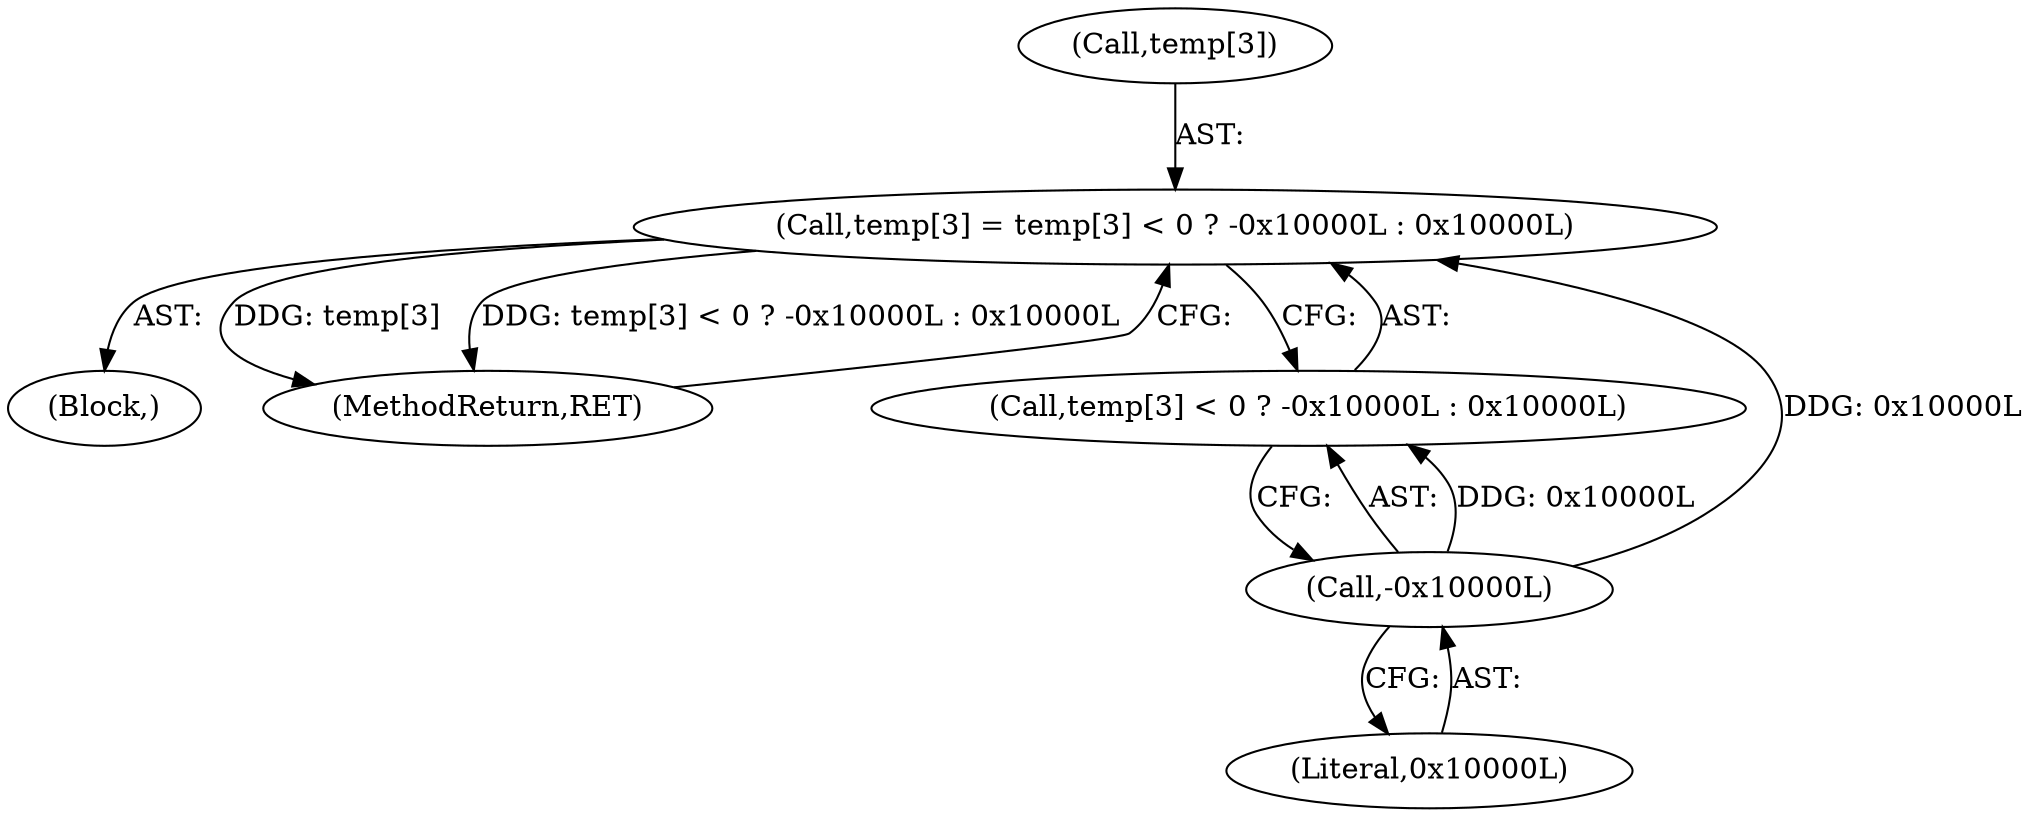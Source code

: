 digraph "0_savannah_8b281f83e8516535756f92dbf90940ac44bd45e1@array" {
"1000261" [label="(Call,temp[3] = temp[3] < 0 ? -0x10000L : 0x10000L)"];
"1000271" [label="(Call,-0x10000L)"];
"1000262" [label="(Call,temp[3])"];
"1000106" [label="(Block,)"];
"1000271" [label="(Call,-0x10000L)"];
"1000274" [label="(MethodReturn,RET)"];
"1000272" [label="(Literal,0x10000L)"];
"1000261" [label="(Call,temp[3] = temp[3] < 0 ? -0x10000L : 0x10000L)"];
"1000265" [label="(Call,temp[3] < 0 ? -0x10000L : 0x10000L)"];
"1000261" -> "1000106"  [label="AST: "];
"1000261" -> "1000265"  [label="CFG: "];
"1000262" -> "1000261"  [label="AST: "];
"1000265" -> "1000261"  [label="AST: "];
"1000274" -> "1000261"  [label="CFG: "];
"1000261" -> "1000274"  [label="DDG: temp[3]"];
"1000261" -> "1000274"  [label="DDG: temp[3] < 0 ? -0x10000L : 0x10000L"];
"1000271" -> "1000261"  [label="DDG: 0x10000L"];
"1000271" -> "1000265"  [label="AST: "];
"1000271" -> "1000272"  [label="CFG: "];
"1000272" -> "1000271"  [label="AST: "];
"1000265" -> "1000271"  [label="CFG: "];
"1000271" -> "1000265"  [label="DDG: 0x10000L"];
}
